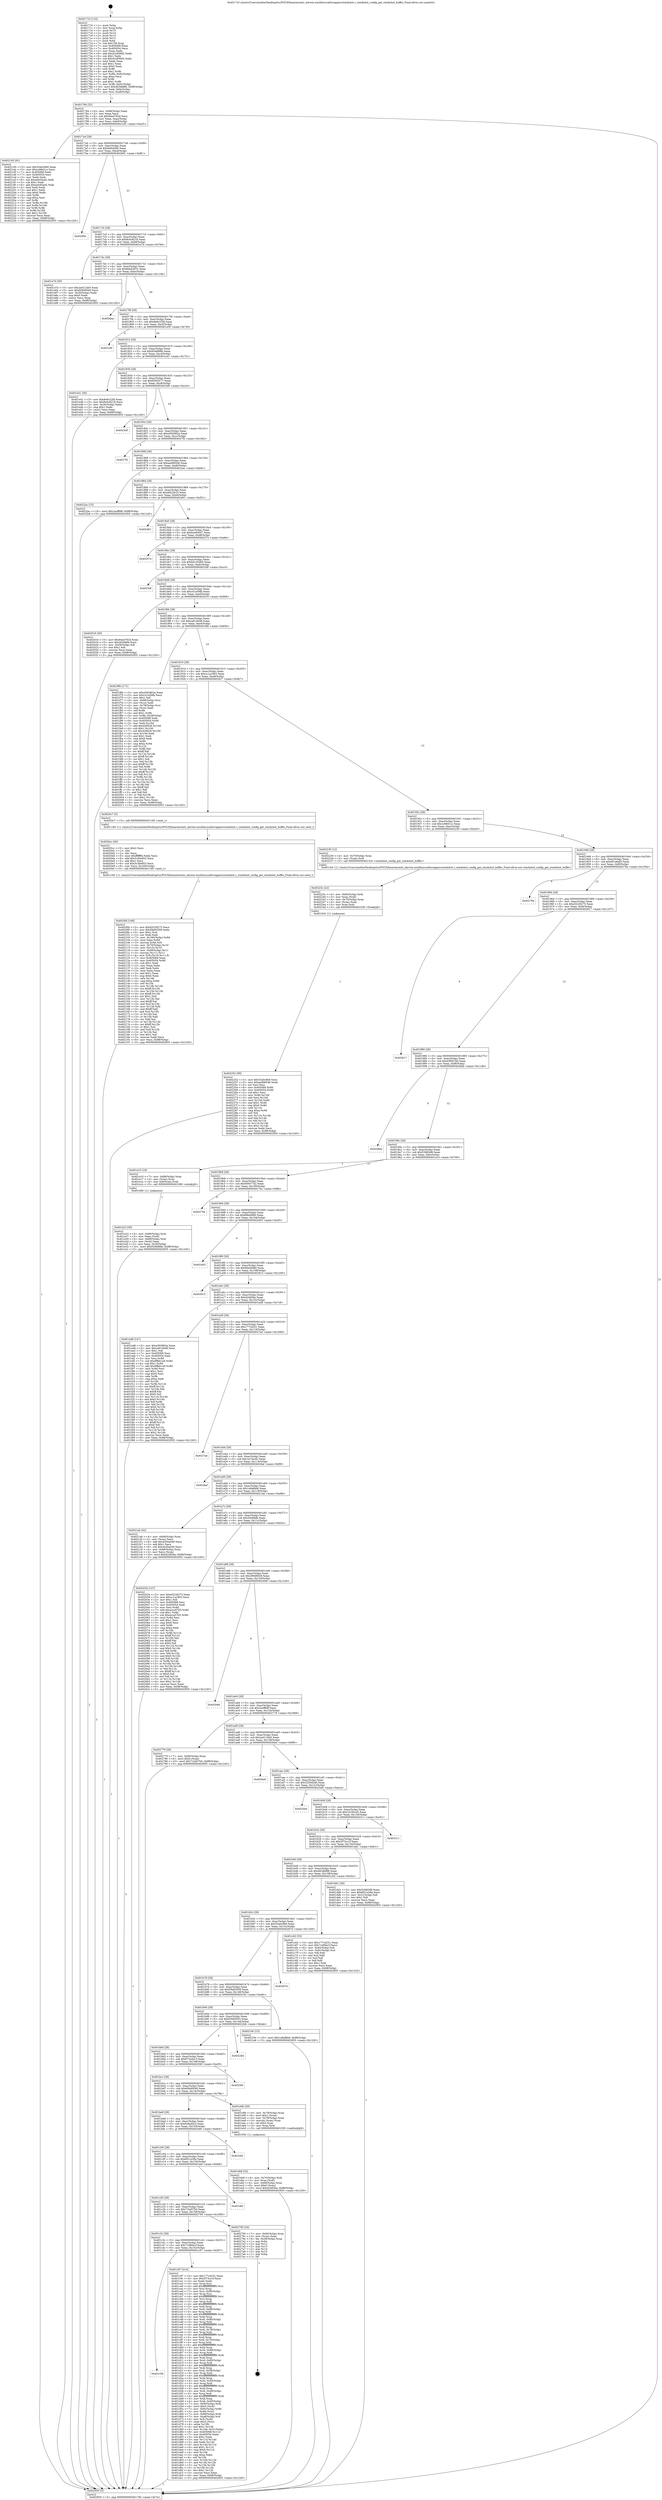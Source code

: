 digraph "0x401710" {
  label = "0x401710 (/mnt/c/Users/mathe/Desktop/tcc/POCII/binaries/extr_darwin-xnulibsyscallwrappersstackshot.c_stackshot_config_get_stackshot_buffer_Final-ollvm.out::main(0))"
  labelloc = "t"
  node[shape=record]

  Entry [label="",width=0.3,height=0.3,shape=circle,fillcolor=black,style=filled]
  "0x401784" [label="{
     0x401784 [32]\l
     | [instrs]\l
     &nbsp;&nbsp;0x401784 \<+6\>: mov -0x98(%rbp),%eax\l
     &nbsp;&nbsp;0x40178a \<+2\>: mov %eax,%ecx\l
     &nbsp;&nbsp;0x40178c \<+6\>: sub $0x84a4782d,%ecx\l
     &nbsp;&nbsp;0x401792 \<+6\>: mov %eax,-0xac(%rbp)\l
     &nbsp;&nbsp;0x401798 \<+6\>: mov %ecx,-0xb0(%rbp)\l
     &nbsp;&nbsp;0x40179e \<+6\>: je 00000000004021d5 \<main+0xac5\>\l
  }"]
  "0x4021d5" [label="{
     0x4021d5 [91]\l
     | [instrs]\l
     &nbsp;&nbsp;0x4021d5 \<+5\>: mov $0x53a0c9b9,%eax\l
     &nbsp;&nbsp;0x4021da \<+5\>: mov $0xcc88d1cc,%ecx\l
     &nbsp;&nbsp;0x4021df \<+7\>: mov 0x405068,%edx\l
     &nbsp;&nbsp;0x4021e6 \<+7\>: mov 0x405054,%esi\l
     &nbsp;&nbsp;0x4021ed \<+2\>: mov %edx,%edi\l
     &nbsp;&nbsp;0x4021ef \<+6\>: sub $0xadc65ad2,%edi\l
     &nbsp;&nbsp;0x4021f5 \<+3\>: sub $0x1,%edi\l
     &nbsp;&nbsp;0x4021f8 \<+6\>: add $0xadc65ad2,%edi\l
     &nbsp;&nbsp;0x4021fe \<+3\>: imul %edi,%edx\l
     &nbsp;&nbsp;0x402201 \<+3\>: and $0x1,%edx\l
     &nbsp;&nbsp;0x402204 \<+3\>: cmp $0x0,%edx\l
     &nbsp;&nbsp;0x402207 \<+4\>: sete %r8b\l
     &nbsp;&nbsp;0x40220b \<+3\>: cmp $0xa,%esi\l
     &nbsp;&nbsp;0x40220e \<+4\>: setl %r9b\l
     &nbsp;&nbsp;0x402212 \<+3\>: mov %r8b,%r10b\l
     &nbsp;&nbsp;0x402215 \<+3\>: and %r9b,%r10b\l
     &nbsp;&nbsp;0x402218 \<+3\>: xor %r9b,%r8b\l
     &nbsp;&nbsp;0x40221b \<+3\>: or %r8b,%r10b\l
     &nbsp;&nbsp;0x40221e \<+4\>: test $0x1,%r10b\l
     &nbsp;&nbsp;0x402222 \<+3\>: cmovne %ecx,%eax\l
     &nbsp;&nbsp;0x402225 \<+6\>: mov %eax,-0x98(%rbp)\l
     &nbsp;&nbsp;0x40222b \<+5\>: jmp 0000000000402955 \<main+0x1245\>\l
  }"]
  "0x4017a4" [label="{
     0x4017a4 [28]\l
     | [instrs]\l
     &nbsp;&nbsp;0x4017a4 \<+5\>: jmp 00000000004017a9 \<main+0x99\>\l
     &nbsp;&nbsp;0x4017a9 \<+6\>: mov -0xac(%rbp),%eax\l
     &nbsp;&nbsp;0x4017af \<+5\>: sub $0x8af44060,%eax\l
     &nbsp;&nbsp;0x4017b4 \<+6\>: mov %eax,-0xb4(%rbp)\l
     &nbsp;&nbsp;0x4017ba \<+6\>: je 0000000000402691 \<main+0xf81\>\l
  }"]
  Exit [label="",width=0.3,height=0.3,shape=circle,fillcolor=black,style=filled,peripheries=2]
  "0x402691" [label="{
     0x402691\l
  }", style=dashed]
  "0x4017c0" [label="{
     0x4017c0 [28]\l
     | [instrs]\l
     &nbsp;&nbsp;0x4017c0 \<+5\>: jmp 00000000004017c5 \<main+0xb5\>\l
     &nbsp;&nbsp;0x4017c5 \<+6\>: mov -0xac(%rbp),%eax\l
     &nbsp;&nbsp;0x4017cb \<+5\>: sub $0x8c0c8218,%eax\l
     &nbsp;&nbsp;0x4017d0 \<+6\>: mov %eax,-0xb8(%rbp)\l
     &nbsp;&nbsp;0x4017d6 \<+6\>: je 0000000000401e7d \<main+0x76d\>\l
  }"]
  "0x402252" [label="{
     0x402252 [90]\l
     | [instrs]\l
     &nbsp;&nbsp;0x402252 \<+5\>: mov $0x53a0c9b9,%ecx\l
     &nbsp;&nbsp;0x402257 \<+5\>: mov $0xaed96546,%edx\l
     &nbsp;&nbsp;0x40225c \<+2\>: xor %esi,%esi\l
     &nbsp;&nbsp;0x40225e \<+8\>: mov 0x405068,%r8d\l
     &nbsp;&nbsp;0x402266 \<+8\>: mov 0x405054,%r9d\l
     &nbsp;&nbsp;0x40226e \<+3\>: sub $0x1,%esi\l
     &nbsp;&nbsp;0x402271 \<+3\>: mov %r8d,%r10d\l
     &nbsp;&nbsp;0x402274 \<+3\>: add %esi,%r10d\l
     &nbsp;&nbsp;0x402277 \<+4\>: imul %r10d,%r8d\l
     &nbsp;&nbsp;0x40227b \<+4\>: and $0x1,%r8d\l
     &nbsp;&nbsp;0x40227f \<+4\>: cmp $0x0,%r8d\l
     &nbsp;&nbsp;0x402283 \<+4\>: sete %r11b\l
     &nbsp;&nbsp;0x402287 \<+4\>: cmp $0xa,%r9d\l
     &nbsp;&nbsp;0x40228b \<+3\>: setl %bl\l
     &nbsp;&nbsp;0x40228e \<+3\>: mov %r11b,%r14b\l
     &nbsp;&nbsp;0x402291 \<+3\>: and %bl,%r14b\l
     &nbsp;&nbsp;0x402294 \<+3\>: xor %bl,%r11b\l
     &nbsp;&nbsp;0x402297 \<+3\>: or %r11b,%r14b\l
     &nbsp;&nbsp;0x40229a \<+4\>: test $0x1,%r14b\l
     &nbsp;&nbsp;0x40229e \<+3\>: cmovne %edx,%ecx\l
     &nbsp;&nbsp;0x4022a1 \<+6\>: mov %ecx,-0x98(%rbp)\l
     &nbsp;&nbsp;0x4022a7 \<+5\>: jmp 0000000000402955 \<main+0x1245\>\l
  }"]
  "0x401e7d" [label="{
     0x401e7d [30]\l
     | [instrs]\l
     &nbsp;&nbsp;0x401e7d \<+5\>: mov $0x2ed11bb5,%eax\l
     &nbsp;&nbsp;0x401e82 \<+5\>: mov $0x694d0040,%ecx\l
     &nbsp;&nbsp;0x401e87 \<+3\>: mov -0x30(%rbp),%edx\l
     &nbsp;&nbsp;0x401e8a \<+3\>: cmp $0x0,%edx\l
     &nbsp;&nbsp;0x401e8d \<+3\>: cmove %ecx,%eax\l
     &nbsp;&nbsp;0x401e90 \<+6\>: mov %eax,-0x98(%rbp)\l
     &nbsp;&nbsp;0x401e96 \<+5\>: jmp 0000000000402955 \<main+0x1245\>\l
  }"]
  "0x4017dc" [label="{
     0x4017dc [28]\l
     | [instrs]\l
     &nbsp;&nbsp;0x4017dc \<+5\>: jmp 00000000004017e1 \<main+0xd1\>\l
     &nbsp;&nbsp;0x4017e1 \<+6\>: mov -0xac(%rbp),%eax\l
     &nbsp;&nbsp;0x4017e7 \<+5\>: sub $0x8da43031,%eax\l
     &nbsp;&nbsp;0x4017ec \<+6\>: mov %eax,-0xbc(%rbp)\l
     &nbsp;&nbsp;0x4017f2 \<+6\>: je 00000000004028ae \<main+0x119e\>\l
  }"]
  "0x40223c" [label="{
     0x40223c [22]\l
     | [instrs]\l
     &nbsp;&nbsp;0x40223c \<+4\>: mov -0x60(%rbp),%rdi\l
     &nbsp;&nbsp;0x402240 \<+3\>: mov %rax,(%rdi)\l
     &nbsp;&nbsp;0x402243 \<+4\>: mov -0x70(%rbp),%rax\l
     &nbsp;&nbsp;0x402247 \<+3\>: mov (%rax),%rax\l
     &nbsp;&nbsp;0x40224a \<+3\>: mov %rax,%rdi\l
     &nbsp;&nbsp;0x40224d \<+5\>: call 0000000000401030 \<free@plt\>\l
     | [calls]\l
     &nbsp;&nbsp;0x401030 \{1\} (unknown)\l
  }"]
  "0x4028ae" [label="{
     0x4028ae\l
  }", style=dashed]
  "0x4017f8" [label="{
     0x4017f8 [28]\l
     | [instrs]\l
     &nbsp;&nbsp;0x4017f8 \<+5\>: jmp 00000000004017fd \<main+0xed\>\l
     &nbsp;&nbsp;0x4017fd \<+6\>: mov -0xac(%rbp),%eax\l
     &nbsp;&nbsp;0x401803 \<+5\>: sub $0x8e8c22fd,%eax\l
     &nbsp;&nbsp;0x401808 \<+6\>: mov %eax,-0xc0(%rbp)\l
     &nbsp;&nbsp;0x40180e \<+6\>: je 0000000000401e5f \<main+0x74f\>\l
  }"]
  "0x4020f4" [label="{
     0x4020f4 [168]\l
     | [instrs]\l
     &nbsp;&nbsp;0x4020f4 \<+5\>: mov $0xd3228275,%ecx\l
     &nbsp;&nbsp;0x4020f9 \<+5\>: mov $0x59a93309,%edx\l
     &nbsp;&nbsp;0x4020fe \<+3\>: mov $0x1,%sil\l
     &nbsp;&nbsp;0x402101 \<+2\>: xor %edi,%edi\l
     &nbsp;&nbsp;0x402103 \<+7\>: mov -0x160(%rbp),%r8d\l
     &nbsp;&nbsp;0x40210a \<+4\>: imul %eax,%r8d\l
     &nbsp;&nbsp;0x40210e \<+3\>: movslq %r8d,%r9\l
     &nbsp;&nbsp;0x402111 \<+4\>: mov -0x70(%rbp),%r10\l
     &nbsp;&nbsp;0x402115 \<+3\>: mov (%r10),%r10\l
     &nbsp;&nbsp;0x402118 \<+4\>: mov -0x68(%rbp),%r11\l
     &nbsp;&nbsp;0x40211c \<+3\>: movslq (%r11),%r11\l
     &nbsp;&nbsp;0x40211f \<+4\>: mov %r9,(%r10,%r11,8)\l
     &nbsp;&nbsp;0x402123 \<+7\>: mov 0x405068,%eax\l
     &nbsp;&nbsp;0x40212a \<+8\>: mov 0x405054,%r8d\l
     &nbsp;&nbsp;0x402132 \<+3\>: sub $0x1,%edi\l
     &nbsp;&nbsp;0x402135 \<+2\>: mov %eax,%ebx\l
     &nbsp;&nbsp;0x402137 \<+2\>: add %edi,%ebx\l
     &nbsp;&nbsp;0x402139 \<+3\>: imul %ebx,%eax\l
     &nbsp;&nbsp;0x40213c \<+3\>: and $0x1,%eax\l
     &nbsp;&nbsp;0x40213f \<+3\>: cmp $0x0,%eax\l
     &nbsp;&nbsp;0x402142 \<+4\>: sete %r14b\l
     &nbsp;&nbsp;0x402146 \<+4\>: cmp $0xa,%r8d\l
     &nbsp;&nbsp;0x40214a \<+4\>: setl %r15b\l
     &nbsp;&nbsp;0x40214e \<+3\>: mov %r14b,%r12b\l
     &nbsp;&nbsp;0x402151 \<+4\>: xor $0xff,%r12b\l
     &nbsp;&nbsp;0x402155 \<+3\>: mov %r15b,%r13b\l
     &nbsp;&nbsp;0x402158 \<+4\>: xor $0xff,%r13b\l
     &nbsp;&nbsp;0x40215c \<+4\>: xor $0x1,%sil\l
     &nbsp;&nbsp;0x402160 \<+3\>: mov %r12b,%al\l
     &nbsp;&nbsp;0x402163 \<+2\>: and $0xff,%al\l
     &nbsp;&nbsp;0x402165 \<+3\>: and %sil,%r14b\l
     &nbsp;&nbsp;0x402168 \<+3\>: mov %r13b,%dil\l
     &nbsp;&nbsp;0x40216b \<+4\>: and $0xff,%dil\l
     &nbsp;&nbsp;0x40216f \<+3\>: and %sil,%r15b\l
     &nbsp;&nbsp;0x402172 \<+3\>: or %r14b,%al\l
     &nbsp;&nbsp;0x402175 \<+3\>: or %r15b,%dil\l
     &nbsp;&nbsp;0x402178 \<+3\>: xor %dil,%al\l
     &nbsp;&nbsp;0x40217b \<+3\>: or %r13b,%r12b\l
     &nbsp;&nbsp;0x40217e \<+4\>: xor $0xff,%r12b\l
     &nbsp;&nbsp;0x402182 \<+4\>: or $0x1,%sil\l
     &nbsp;&nbsp;0x402186 \<+3\>: and %sil,%r12b\l
     &nbsp;&nbsp;0x402189 \<+3\>: or %r12b,%al\l
     &nbsp;&nbsp;0x40218c \<+2\>: test $0x1,%al\l
     &nbsp;&nbsp;0x40218e \<+3\>: cmovne %edx,%ecx\l
     &nbsp;&nbsp;0x402191 \<+6\>: mov %ecx,-0x98(%rbp)\l
     &nbsp;&nbsp;0x402197 \<+5\>: jmp 0000000000402955 \<main+0x1245\>\l
  }"]
  "0x401e5f" [label="{
     0x401e5f\l
  }", style=dashed]
  "0x401814" [label="{
     0x401814 [28]\l
     | [instrs]\l
     &nbsp;&nbsp;0x401814 \<+5\>: jmp 0000000000401819 \<main+0x109\>\l
     &nbsp;&nbsp;0x401819 \<+6\>: mov -0xac(%rbp),%eax\l
     &nbsp;&nbsp;0x40181f \<+5\>: sub $0x93468f6b,%eax\l
     &nbsp;&nbsp;0x401824 \<+6\>: mov %eax,-0xc4(%rbp)\l
     &nbsp;&nbsp;0x40182a \<+6\>: je 0000000000401e41 \<main+0x731\>\l
  }"]
  "0x4020cc" [label="{
     0x4020cc [40]\l
     | [instrs]\l
     &nbsp;&nbsp;0x4020cc \<+5\>: mov $0x2,%ecx\l
     &nbsp;&nbsp;0x4020d1 \<+1\>: cltd\l
     &nbsp;&nbsp;0x4020d2 \<+2\>: idiv %ecx\l
     &nbsp;&nbsp;0x4020d4 \<+6\>: imul $0xfffffffe,%edx,%ecx\l
     &nbsp;&nbsp;0x4020da \<+6\>: add $0x3c3be853,%ecx\l
     &nbsp;&nbsp;0x4020e0 \<+3\>: add $0x1,%ecx\l
     &nbsp;&nbsp;0x4020e3 \<+6\>: sub $0x3c3be853,%ecx\l
     &nbsp;&nbsp;0x4020e9 \<+6\>: mov %ecx,-0x160(%rbp)\l
     &nbsp;&nbsp;0x4020ef \<+5\>: call 0000000000401160 \<next_i\>\l
     | [calls]\l
     &nbsp;&nbsp;0x401160 \{1\} (/mnt/c/Users/mathe/Desktop/tcc/POCII/binaries/extr_darwin-xnulibsyscallwrappersstackshot.c_stackshot_config_get_stackshot_buffer_Final-ollvm.out::next_i)\l
  }"]
  "0x401e41" [label="{
     0x401e41 [30]\l
     | [instrs]\l
     &nbsp;&nbsp;0x401e41 \<+5\>: mov $0x8e8c22fd,%eax\l
     &nbsp;&nbsp;0x401e46 \<+5\>: mov $0x8c0c8218,%ecx\l
     &nbsp;&nbsp;0x401e4b \<+3\>: mov -0x30(%rbp),%edx\l
     &nbsp;&nbsp;0x401e4e \<+3\>: cmp $0x1,%edx\l
     &nbsp;&nbsp;0x401e51 \<+3\>: cmovl %ecx,%eax\l
     &nbsp;&nbsp;0x401e54 \<+6\>: mov %eax,-0x98(%rbp)\l
     &nbsp;&nbsp;0x401e5a \<+5\>: jmp 0000000000402955 \<main+0x1245\>\l
  }"]
  "0x401830" [label="{
     0x401830 [28]\l
     | [instrs]\l
     &nbsp;&nbsp;0x401830 \<+5\>: jmp 0000000000401835 \<main+0x125\>\l
     &nbsp;&nbsp;0x401835 \<+6\>: mov -0xac(%rbp),%eax\l
     &nbsp;&nbsp;0x40183b \<+5\>: sub $0x9392fc77,%eax\l
     &nbsp;&nbsp;0x401840 \<+6\>: mov %eax,-0xc8(%rbp)\l
     &nbsp;&nbsp;0x401846 \<+6\>: je 00000000004023d0 \<main+0xcc0\>\l
  }"]
  "0x401eb8" [label="{
     0x401eb8 [32]\l
     | [instrs]\l
     &nbsp;&nbsp;0x401eb8 \<+4\>: mov -0x70(%rbp),%rdi\l
     &nbsp;&nbsp;0x401ebc \<+3\>: mov %rax,(%rdi)\l
     &nbsp;&nbsp;0x401ebf \<+4\>: mov -0x68(%rbp),%rax\l
     &nbsp;&nbsp;0x401ec3 \<+6\>: movl $0x0,(%rax)\l
     &nbsp;&nbsp;0x401ec9 \<+10\>: movl $0xd2483ba,-0x98(%rbp)\l
     &nbsp;&nbsp;0x401ed3 \<+5\>: jmp 0000000000402955 \<main+0x1245\>\l
  }"]
  "0x4023d0" [label="{
     0x4023d0\l
  }", style=dashed]
  "0x40184c" [label="{
     0x40184c [28]\l
     | [instrs]\l
     &nbsp;&nbsp;0x40184c \<+5\>: jmp 0000000000401851 \<main+0x141\>\l
     &nbsp;&nbsp;0x401851 \<+6\>: mov -0xac(%rbp),%eax\l
     &nbsp;&nbsp;0x401857 \<+5\>: sub $0xa592862a,%eax\l
     &nbsp;&nbsp;0x40185c \<+6\>: mov %eax,-0xcc(%rbp)\l
     &nbsp;&nbsp;0x401862 \<+6\>: je 00000000004027f2 \<main+0x10e2\>\l
  }"]
  "0x401e23" [label="{
     0x401e23 [30]\l
     | [instrs]\l
     &nbsp;&nbsp;0x401e23 \<+4\>: mov -0x80(%rbp),%rdi\l
     &nbsp;&nbsp;0x401e27 \<+2\>: mov %eax,(%rdi)\l
     &nbsp;&nbsp;0x401e29 \<+4\>: mov -0x80(%rbp),%rdi\l
     &nbsp;&nbsp;0x401e2d \<+2\>: mov (%rdi),%eax\l
     &nbsp;&nbsp;0x401e2f \<+3\>: mov %eax,-0x30(%rbp)\l
     &nbsp;&nbsp;0x401e32 \<+10\>: movl $0x93468f6b,-0x98(%rbp)\l
     &nbsp;&nbsp;0x401e3c \<+5\>: jmp 0000000000402955 \<main+0x1245\>\l
  }"]
  "0x4027f2" [label="{
     0x4027f2\l
  }", style=dashed]
  "0x401868" [label="{
     0x401868 [28]\l
     | [instrs]\l
     &nbsp;&nbsp;0x401868 \<+5\>: jmp 000000000040186d \<main+0x15d\>\l
     &nbsp;&nbsp;0x40186d \<+6\>: mov -0xac(%rbp),%eax\l
     &nbsp;&nbsp;0x401873 \<+5\>: sub $0xaed96546,%eax\l
     &nbsp;&nbsp;0x401878 \<+6\>: mov %eax,-0xd0(%rbp)\l
     &nbsp;&nbsp;0x40187e \<+6\>: je 00000000004022ac \<main+0xb9c\>\l
  }"]
  "0x401c58" [label="{
     0x401c58\l
  }", style=dashed]
  "0x4022ac" [label="{
     0x4022ac [15]\l
     | [instrs]\l
     &nbsp;&nbsp;0x4022ac \<+10\>: movl $0x2acff68f,-0x98(%rbp)\l
     &nbsp;&nbsp;0x4022b6 \<+5\>: jmp 0000000000402955 \<main+0x1245\>\l
  }"]
  "0x401884" [label="{
     0x401884 [28]\l
     | [instrs]\l
     &nbsp;&nbsp;0x401884 \<+5\>: jmp 0000000000401889 \<main+0x179\>\l
     &nbsp;&nbsp;0x401889 \<+6\>: mov -0xac(%rbp),%eax\l
     &nbsp;&nbsp;0x40188f \<+5\>: sub $0xaf422b10,%eax\l
     &nbsp;&nbsp;0x401894 \<+6\>: mov %eax,-0xd4(%rbp)\l
     &nbsp;&nbsp;0x40189a \<+6\>: je 0000000000402461 \<main+0xd51\>\l
  }"]
  "0x401c97" [label="{
     0x401c97 [314]\l
     | [instrs]\l
     &nbsp;&nbsp;0x401c97 \<+5\>: mov $0x177c4251,%eax\l
     &nbsp;&nbsp;0x401c9c \<+5\>: mov $0x3f73cc1f,%ecx\l
     &nbsp;&nbsp;0x401ca1 \<+2\>: xor %edx,%edx\l
     &nbsp;&nbsp;0x401ca3 \<+3\>: mov %rsp,%rsi\l
     &nbsp;&nbsp;0x401ca6 \<+4\>: add $0xfffffffffffffff0,%rsi\l
     &nbsp;&nbsp;0x401caa \<+3\>: mov %rsi,%rsp\l
     &nbsp;&nbsp;0x401cad \<+7\>: mov %rsi,-0x90(%rbp)\l
     &nbsp;&nbsp;0x401cb4 \<+3\>: mov %rsp,%rsi\l
     &nbsp;&nbsp;0x401cb7 \<+4\>: add $0xfffffffffffffff0,%rsi\l
     &nbsp;&nbsp;0x401cbb \<+3\>: mov %rsi,%rsp\l
     &nbsp;&nbsp;0x401cbe \<+3\>: mov %rsp,%rdi\l
     &nbsp;&nbsp;0x401cc1 \<+4\>: add $0xfffffffffffffff0,%rdi\l
     &nbsp;&nbsp;0x401cc5 \<+3\>: mov %rdi,%rsp\l
     &nbsp;&nbsp;0x401cc8 \<+7\>: mov %rdi,-0x88(%rbp)\l
     &nbsp;&nbsp;0x401ccf \<+3\>: mov %rsp,%rdi\l
     &nbsp;&nbsp;0x401cd2 \<+4\>: add $0xfffffffffffffff0,%rdi\l
     &nbsp;&nbsp;0x401cd6 \<+3\>: mov %rdi,%rsp\l
     &nbsp;&nbsp;0x401cd9 \<+4\>: mov %rdi,-0x80(%rbp)\l
     &nbsp;&nbsp;0x401cdd \<+3\>: mov %rsp,%rdi\l
     &nbsp;&nbsp;0x401ce0 \<+4\>: add $0xfffffffffffffff0,%rdi\l
     &nbsp;&nbsp;0x401ce4 \<+3\>: mov %rdi,%rsp\l
     &nbsp;&nbsp;0x401ce7 \<+4\>: mov %rdi,-0x78(%rbp)\l
     &nbsp;&nbsp;0x401ceb \<+3\>: mov %rsp,%rdi\l
     &nbsp;&nbsp;0x401cee \<+4\>: add $0xfffffffffffffff0,%rdi\l
     &nbsp;&nbsp;0x401cf2 \<+3\>: mov %rdi,%rsp\l
     &nbsp;&nbsp;0x401cf5 \<+4\>: mov %rdi,-0x70(%rbp)\l
     &nbsp;&nbsp;0x401cf9 \<+3\>: mov %rsp,%rdi\l
     &nbsp;&nbsp;0x401cfc \<+4\>: add $0xfffffffffffffff0,%rdi\l
     &nbsp;&nbsp;0x401d00 \<+3\>: mov %rdi,%rsp\l
     &nbsp;&nbsp;0x401d03 \<+4\>: mov %rdi,-0x68(%rbp)\l
     &nbsp;&nbsp;0x401d07 \<+3\>: mov %rsp,%rdi\l
     &nbsp;&nbsp;0x401d0a \<+4\>: add $0xfffffffffffffff0,%rdi\l
     &nbsp;&nbsp;0x401d0e \<+3\>: mov %rdi,%rsp\l
     &nbsp;&nbsp;0x401d11 \<+4\>: mov %rdi,-0x60(%rbp)\l
     &nbsp;&nbsp;0x401d15 \<+3\>: mov %rsp,%rdi\l
     &nbsp;&nbsp;0x401d18 \<+4\>: add $0xfffffffffffffff0,%rdi\l
     &nbsp;&nbsp;0x401d1c \<+3\>: mov %rdi,%rsp\l
     &nbsp;&nbsp;0x401d1f \<+4\>: mov %rdi,-0x58(%rbp)\l
     &nbsp;&nbsp;0x401d23 \<+3\>: mov %rsp,%rdi\l
     &nbsp;&nbsp;0x401d26 \<+4\>: add $0xfffffffffffffff0,%rdi\l
     &nbsp;&nbsp;0x401d2a \<+3\>: mov %rdi,%rsp\l
     &nbsp;&nbsp;0x401d2d \<+4\>: mov %rdi,-0x50(%rbp)\l
     &nbsp;&nbsp;0x401d31 \<+3\>: mov %rsp,%rdi\l
     &nbsp;&nbsp;0x401d34 \<+4\>: add $0xfffffffffffffff0,%rdi\l
     &nbsp;&nbsp;0x401d38 \<+3\>: mov %rdi,%rsp\l
     &nbsp;&nbsp;0x401d3b \<+4\>: mov %rdi,-0x48(%rbp)\l
     &nbsp;&nbsp;0x401d3f \<+3\>: mov %rsp,%rdi\l
     &nbsp;&nbsp;0x401d42 \<+4\>: add $0xfffffffffffffff0,%rdi\l
     &nbsp;&nbsp;0x401d46 \<+3\>: mov %rdi,%rsp\l
     &nbsp;&nbsp;0x401d49 \<+4\>: mov %rdi,-0x40(%rbp)\l
     &nbsp;&nbsp;0x401d4d \<+7\>: mov -0x90(%rbp),%rdi\l
     &nbsp;&nbsp;0x401d54 \<+6\>: movl $0x0,(%rdi)\l
     &nbsp;&nbsp;0x401d5a \<+7\>: mov -0x9c(%rbp),%r8d\l
     &nbsp;&nbsp;0x401d61 \<+3\>: mov %r8d,(%rsi)\l
     &nbsp;&nbsp;0x401d64 \<+7\>: mov -0x88(%rbp),%rdi\l
     &nbsp;&nbsp;0x401d6b \<+7\>: mov -0xa8(%rbp),%r9\l
     &nbsp;&nbsp;0x401d72 \<+3\>: mov %r9,(%rdi)\l
     &nbsp;&nbsp;0x401d75 \<+3\>: cmpl $0x2,(%rsi)\l
     &nbsp;&nbsp;0x401d78 \<+4\>: setne %r10b\l
     &nbsp;&nbsp;0x401d7c \<+4\>: and $0x1,%r10b\l
     &nbsp;&nbsp;0x401d80 \<+4\>: mov %r10b,-0x31(%rbp)\l
     &nbsp;&nbsp;0x401d84 \<+8\>: mov 0x405068,%r11d\l
     &nbsp;&nbsp;0x401d8c \<+7\>: mov 0x405054,%ebx\l
     &nbsp;&nbsp;0x401d93 \<+3\>: sub $0x1,%edx\l
     &nbsp;&nbsp;0x401d96 \<+3\>: mov %r11d,%r14d\l
     &nbsp;&nbsp;0x401d99 \<+3\>: add %edx,%r14d\l
     &nbsp;&nbsp;0x401d9c \<+4\>: imul %r14d,%r11d\l
     &nbsp;&nbsp;0x401da0 \<+4\>: and $0x1,%r11d\l
     &nbsp;&nbsp;0x401da4 \<+4\>: cmp $0x0,%r11d\l
     &nbsp;&nbsp;0x401da8 \<+4\>: sete %r10b\l
     &nbsp;&nbsp;0x401dac \<+3\>: cmp $0xa,%ebx\l
     &nbsp;&nbsp;0x401daf \<+4\>: setl %r15b\l
     &nbsp;&nbsp;0x401db3 \<+3\>: mov %r10b,%r12b\l
     &nbsp;&nbsp;0x401db6 \<+3\>: and %r15b,%r12b\l
     &nbsp;&nbsp;0x401db9 \<+3\>: xor %r15b,%r10b\l
     &nbsp;&nbsp;0x401dbc \<+3\>: or %r10b,%r12b\l
     &nbsp;&nbsp;0x401dbf \<+4\>: test $0x1,%r12b\l
     &nbsp;&nbsp;0x401dc3 \<+3\>: cmovne %ecx,%eax\l
     &nbsp;&nbsp;0x401dc6 \<+6\>: mov %eax,-0x98(%rbp)\l
     &nbsp;&nbsp;0x401dcc \<+5\>: jmp 0000000000402955 \<main+0x1245\>\l
  }"]
  "0x402461" [label="{
     0x402461\l
  }", style=dashed]
  "0x4018a0" [label="{
     0x4018a0 [28]\l
     | [instrs]\l
     &nbsp;&nbsp;0x4018a0 \<+5\>: jmp 00000000004018a5 \<main+0x195\>\l
     &nbsp;&nbsp;0x4018a5 \<+6\>: mov -0xac(%rbp),%eax\l
     &nbsp;&nbsp;0x4018ab \<+5\>: sub $0xbce83647,%eax\l
     &nbsp;&nbsp;0x4018b0 \<+6\>: mov %eax,-0xd8(%rbp)\l
     &nbsp;&nbsp;0x4018b6 \<+6\>: je 000000000040257e \<main+0xe6e\>\l
  }"]
  "0x401c3c" [label="{
     0x401c3c [28]\l
     | [instrs]\l
     &nbsp;&nbsp;0x401c3c \<+5\>: jmp 0000000000401c41 \<main+0x531\>\l
     &nbsp;&nbsp;0x401c41 \<+6\>: mov -0xac(%rbp),%eax\l
     &nbsp;&nbsp;0x401c47 \<+5\>: sub $0x71d80a1f,%eax\l
     &nbsp;&nbsp;0x401c4c \<+6\>: mov %eax,-0x15c(%rbp)\l
     &nbsp;&nbsp;0x401c52 \<+6\>: je 0000000000401c97 \<main+0x587\>\l
  }"]
  "0x40257e" [label="{
     0x40257e\l
  }", style=dashed]
  "0x4018bc" [label="{
     0x4018bc [28]\l
     | [instrs]\l
     &nbsp;&nbsp;0x4018bc \<+5\>: jmp 00000000004018c1 \<main+0x1b1\>\l
     &nbsp;&nbsp;0x4018c1 \<+6\>: mov -0xac(%rbp),%eax\l
     &nbsp;&nbsp;0x4018c7 \<+5\>: sub $0xbd145485,%eax\l
     &nbsp;&nbsp;0x4018cc \<+6\>: mov %eax,-0xdc(%rbp)\l
     &nbsp;&nbsp;0x4018d2 \<+6\>: je 00000000004023df \<main+0xccf\>\l
  }"]
  "0x402795" [label="{
     0x402795 [24]\l
     | [instrs]\l
     &nbsp;&nbsp;0x402795 \<+7\>: mov -0x90(%rbp),%rax\l
     &nbsp;&nbsp;0x40279c \<+2\>: mov (%rax),%eax\l
     &nbsp;&nbsp;0x40279e \<+4\>: lea -0x28(%rbp),%rsp\l
     &nbsp;&nbsp;0x4027a2 \<+1\>: pop %rbx\l
     &nbsp;&nbsp;0x4027a3 \<+2\>: pop %r12\l
     &nbsp;&nbsp;0x4027a5 \<+2\>: pop %r13\l
     &nbsp;&nbsp;0x4027a7 \<+2\>: pop %r14\l
     &nbsp;&nbsp;0x4027a9 \<+2\>: pop %r15\l
     &nbsp;&nbsp;0x4027ab \<+1\>: pop %rbp\l
     &nbsp;&nbsp;0x4027ac \<+1\>: ret\l
  }"]
  "0x4023df" [label="{
     0x4023df\l
  }", style=dashed]
  "0x4018d8" [label="{
     0x4018d8 [28]\l
     | [instrs]\l
     &nbsp;&nbsp;0x4018d8 \<+5\>: jmp 00000000004018dd \<main+0x1cd\>\l
     &nbsp;&nbsp;0x4018dd \<+6\>: mov -0xac(%rbp),%eax\l
     &nbsp;&nbsp;0x4018e3 \<+5\>: sub $0xc41e5fdb,%eax\l
     &nbsp;&nbsp;0x4018e8 \<+6\>: mov %eax,-0xe0(%rbp)\l
     &nbsp;&nbsp;0x4018ee \<+6\>: je 0000000000402016 \<main+0x906\>\l
  }"]
  "0x401c20" [label="{
     0x401c20 [28]\l
     | [instrs]\l
     &nbsp;&nbsp;0x401c20 \<+5\>: jmp 0000000000401c25 \<main+0x515\>\l
     &nbsp;&nbsp;0x401c25 \<+6\>: mov -0xac(%rbp),%eax\l
     &nbsp;&nbsp;0x401c2b \<+5\>: sub $0x71bd57b5,%eax\l
     &nbsp;&nbsp;0x401c30 \<+6\>: mov %eax,-0x158(%rbp)\l
     &nbsp;&nbsp;0x401c36 \<+6\>: je 0000000000402795 \<main+0x1085\>\l
  }"]
  "0x402016" [label="{
     0x402016 [30]\l
     | [instrs]\l
     &nbsp;&nbsp;0x402016 \<+5\>: mov $0x84a4782d,%eax\l
     &nbsp;&nbsp;0x40201b \<+5\>: mov $0x26cfdbfe,%ecx\l
     &nbsp;&nbsp;0x402020 \<+3\>: mov -0x29(%rbp),%dl\l
     &nbsp;&nbsp;0x402023 \<+3\>: test $0x1,%dl\l
     &nbsp;&nbsp;0x402026 \<+3\>: cmovne %ecx,%eax\l
     &nbsp;&nbsp;0x402029 \<+6\>: mov %eax,-0x98(%rbp)\l
     &nbsp;&nbsp;0x40202f \<+5\>: jmp 0000000000402955 \<main+0x1245\>\l
  }"]
  "0x4018f4" [label="{
     0x4018f4 [28]\l
     | [instrs]\l
     &nbsp;&nbsp;0x4018f4 \<+5\>: jmp 00000000004018f9 \<main+0x1e9\>\l
     &nbsp;&nbsp;0x4018f9 \<+6\>: mov -0xac(%rbp),%eax\l
     &nbsp;&nbsp;0x4018ff \<+5\>: sub $0xca61d448,%eax\l
     &nbsp;&nbsp;0x401904 \<+6\>: mov %eax,-0xe4(%rbp)\l
     &nbsp;&nbsp;0x40190a \<+6\>: je 0000000000401f6b \<main+0x85b\>\l
  }"]
  "0x401def" [label="{
     0x401def\l
  }", style=dashed]
  "0x401f6b" [label="{
     0x401f6b [171]\l
     | [instrs]\l
     &nbsp;&nbsp;0x401f6b \<+5\>: mov $0xa592862a,%eax\l
     &nbsp;&nbsp;0x401f70 \<+5\>: mov $0xc41e5fdb,%ecx\l
     &nbsp;&nbsp;0x401f75 \<+2\>: mov $0x1,%dl\l
     &nbsp;&nbsp;0x401f77 \<+4\>: mov -0x68(%rbp),%rsi\l
     &nbsp;&nbsp;0x401f7b \<+2\>: mov (%rsi),%edi\l
     &nbsp;&nbsp;0x401f7d \<+4\>: mov -0x78(%rbp),%rsi\l
     &nbsp;&nbsp;0x401f81 \<+2\>: cmp (%rsi),%edi\l
     &nbsp;&nbsp;0x401f83 \<+4\>: setl %r8b\l
     &nbsp;&nbsp;0x401f87 \<+4\>: and $0x1,%r8b\l
     &nbsp;&nbsp;0x401f8b \<+4\>: mov %r8b,-0x29(%rbp)\l
     &nbsp;&nbsp;0x401f8f \<+7\>: mov 0x405068,%edi\l
     &nbsp;&nbsp;0x401f96 \<+8\>: mov 0x405054,%r9d\l
     &nbsp;&nbsp;0x401f9e \<+3\>: mov %edi,%r10d\l
     &nbsp;&nbsp;0x401fa1 \<+7\>: add $0x428026,%r10d\l
     &nbsp;&nbsp;0x401fa8 \<+4\>: sub $0x1,%r10d\l
     &nbsp;&nbsp;0x401fac \<+7\>: sub $0x428026,%r10d\l
     &nbsp;&nbsp;0x401fb3 \<+4\>: imul %r10d,%edi\l
     &nbsp;&nbsp;0x401fb7 \<+3\>: and $0x1,%edi\l
     &nbsp;&nbsp;0x401fba \<+3\>: cmp $0x0,%edi\l
     &nbsp;&nbsp;0x401fbd \<+4\>: sete %r8b\l
     &nbsp;&nbsp;0x401fc1 \<+4\>: cmp $0xa,%r9d\l
     &nbsp;&nbsp;0x401fc5 \<+4\>: setl %r11b\l
     &nbsp;&nbsp;0x401fc9 \<+3\>: mov %r8b,%bl\l
     &nbsp;&nbsp;0x401fcc \<+3\>: xor $0xff,%bl\l
     &nbsp;&nbsp;0x401fcf \<+3\>: mov %r11b,%r14b\l
     &nbsp;&nbsp;0x401fd2 \<+4\>: xor $0xff,%r14b\l
     &nbsp;&nbsp;0x401fd6 \<+3\>: xor $0x1,%dl\l
     &nbsp;&nbsp;0x401fd9 \<+3\>: mov %bl,%r15b\l
     &nbsp;&nbsp;0x401fdc \<+4\>: and $0xff,%r15b\l
     &nbsp;&nbsp;0x401fe0 \<+3\>: and %dl,%r8b\l
     &nbsp;&nbsp;0x401fe3 \<+3\>: mov %r14b,%r12b\l
     &nbsp;&nbsp;0x401fe6 \<+4\>: and $0xff,%r12b\l
     &nbsp;&nbsp;0x401fea \<+3\>: and %dl,%r11b\l
     &nbsp;&nbsp;0x401fed \<+3\>: or %r8b,%r15b\l
     &nbsp;&nbsp;0x401ff0 \<+3\>: or %r11b,%r12b\l
     &nbsp;&nbsp;0x401ff3 \<+3\>: xor %r12b,%r15b\l
     &nbsp;&nbsp;0x401ff6 \<+3\>: or %r14b,%bl\l
     &nbsp;&nbsp;0x401ff9 \<+3\>: xor $0xff,%bl\l
     &nbsp;&nbsp;0x401ffc \<+3\>: or $0x1,%dl\l
     &nbsp;&nbsp;0x401fff \<+2\>: and %dl,%bl\l
     &nbsp;&nbsp;0x402001 \<+3\>: or %bl,%r15b\l
     &nbsp;&nbsp;0x402004 \<+4\>: test $0x1,%r15b\l
     &nbsp;&nbsp;0x402008 \<+3\>: cmovne %ecx,%eax\l
     &nbsp;&nbsp;0x40200b \<+6\>: mov %eax,-0x98(%rbp)\l
     &nbsp;&nbsp;0x402011 \<+5\>: jmp 0000000000402955 \<main+0x1245\>\l
  }"]
  "0x401910" [label="{
     0x401910 [28]\l
     | [instrs]\l
     &nbsp;&nbsp;0x401910 \<+5\>: jmp 0000000000401915 \<main+0x205\>\l
     &nbsp;&nbsp;0x401915 \<+6\>: mov -0xac(%rbp),%eax\l
     &nbsp;&nbsp;0x40191b \<+5\>: sub $0xcc1a1803,%eax\l
     &nbsp;&nbsp;0x401920 \<+6\>: mov %eax,-0xe8(%rbp)\l
     &nbsp;&nbsp;0x401926 \<+6\>: je 00000000004020c7 \<main+0x9b7\>\l
  }"]
  "0x401c04" [label="{
     0x401c04 [28]\l
     | [instrs]\l
     &nbsp;&nbsp;0x401c04 \<+5\>: jmp 0000000000401c09 \<main+0x4f9\>\l
     &nbsp;&nbsp;0x401c09 \<+6\>: mov -0xac(%rbp),%eax\l
     &nbsp;&nbsp;0x401c0f \<+5\>: sub $0x6f21a39a,%eax\l
     &nbsp;&nbsp;0x401c14 \<+6\>: mov %eax,-0x154(%rbp)\l
     &nbsp;&nbsp;0x401c1a \<+6\>: je 0000000000401def \<main+0x6df\>\l
  }"]
  "0x4020c7" [label="{
     0x4020c7 [5]\l
     | [instrs]\l
     &nbsp;&nbsp;0x4020c7 \<+5\>: call 0000000000401160 \<next_i\>\l
     | [calls]\l
     &nbsp;&nbsp;0x401160 \{1\} (/mnt/c/Users/mathe/Desktop/tcc/POCII/binaries/extr_darwin-xnulibsyscallwrappersstackshot.c_stackshot_config_get_stackshot_buffer_Final-ollvm.out::next_i)\l
  }"]
  "0x40192c" [label="{
     0x40192c [28]\l
     | [instrs]\l
     &nbsp;&nbsp;0x40192c \<+5\>: jmp 0000000000401931 \<main+0x221\>\l
     &nbsp;&nbsp;0x401931 \<+6\>: mov -0xac(%rbp),%eax\l
     &nbsp;&nbsp;0x401937 \<+5\>: sub $0xcc88d1cc,%eax\l
     &nbsp;&nbsp;0x40193c \<+6\>: mov %eax,-0xec(%rbp)\l
     &nbsp;&nbsp;0x401942 \<+6\>: je 0000000000402230 \<main+0xb20\>\l
  }"]
  "0x4024f4" [label="{
     0x4024f4\l
  }", style=dashed]
  "0x402230" [label="{
     0x402230 [12]\l
     | [instrs]\l
     &nbsp;&nbsp;0x402230 \<+4\>: mov -0x70(%rbp),%rax\l
     &nbsp;&nbsp;0x402234 \<+3\>: mov (%rax),%rdi\l
     &nbsp;&nbsp;0x402237 \<+5\>: call 00000000004013c0 \<stackshot_config_get_stackshot_buffer\>\l
     | [calls]\l
     &nbsp;&nbsp;0x4013c0 \{1\} (/mnt/c/Users/mathe/Desktop/tcc/POCII/binaries/extr_darwin-xnulibsyscallwrappersstackshot.c_stackshot_config_get_stackshot_buffer_Final-ollvm.out::stackshot_config_get_stackshot_buffer)\l
  }"]
  "0x401948" [label="{
     0x401948 [28]\l
     | [instrs]\l
     &nbsp;&nbsp;0x401948 \<+5\>: jmp 000000000040194d \<main+0x23d\>\l
     &nbsp;&nbsp;0x40194d \<+6\>: mov -0xac(%rbp),%eax\l
     &nbsp;&nbsp;0x401953 \<+5\>: sub $0xd01a6af3,%eax\l
     &nbsp;&nbsp;0x401958 \<+6\>: mov %eax,-0xf0(%rbp)\l
     &nbsp;&nbsp;0x40195e \<+6\>: je 000000000040276a \<main+0x105a\>\l
  }"]
  "0x401be8" [label="{
     0x401be8 [28]\l
     | [instrs]\l
     &nbsp;&nbsp;0x401be8 \<+5\>: jmp 0000000000401bed \<main+0x4dd\>\l
     &nbsp;&nbsp;0x401bed \<+6\>: mov -0xac(%rbp),%eax\l
     &nbsp;&nbsp;0x401bf3 \<+5\>: sub $0x6c8ad0c3,%eax\l
     &nbsp;&nbsp;0x401bf8 \<+6\>: mov %eax,-0x150(%rbp)\l
     &nbsp;&nbsp;0x401bfe \<+6\>: je 00000000004024f4 \<main+0xde4\>\l
  }"]
  "0x40276a" [label="{
     0x40276a\l
  }", style=dashed]
  "0x401964" [label="{
     0x401964 [28]\l
     | [instrs]\l
     &nbsp;&nbsp;0x401964 \<+5\>: jmp 0000000000401969 \<main+0x259\>\l
     &nbsp;&nbsp;0x401969 \<+6\>: mov -0xac(%rbp),%eax\l
     &nbsp;&nbsp;0x40196f \<+5\>: sub $0xd3228275,%eax\l
     &nbsp;&nbsp;0x401974 \<+6\>: mov %eax,-0xf4(%rbp)\l
     &nbsp;&nbsp;0x40197a \<+6\>: je 0000000000402817 \<main+0x1107\>\l
  }"]
  "0x401e9b" [label="{
     0x401e9b [29]\l
     | [instrs]\l
     &nbsp;&nbsp;0x401e9b \<+4\>: mov -0x78(%rbp),%rax\l
     &nbsp;&nbsp;0x401e9f \<+6\>: movl $0x1,(%rax)\l
     &nbsp;&nbsp;0x401ea5 \<+4\>: mov -0x78(%rbp),%rax\l
     &nbsp;&nbsp;0x401ea9 \<+3\>: movslq (%rax),%rax\l
     &nbsp;&nbsp;0x401eac \<+4\>: shl $0x3,%rax\l
     &nbsp;&nbsp;0x401eb0 \<+3\>: mov %rax,%rdi\l
     &nbsp;&nbsp;0x401eb3 \<+5\>: call 0000000000401050 \<malloc@plt\>\l
     | [calls]\l
     &nbsp;&nbsp;0x401050 \{1\} (unknown)\l
  }"]
  "0x402817" [label="{
     0x402817\l
  }", style=dashed]
  "0x401980" [label="{
     0x401980 [28]\l
     | [instrs]\l
     &nbsp;&nbsp;0x401980 \<+5\>: jmp 0000000000401985 \<main+0x275\>\l
     &nbsp;&nbsp;0x401985 \<+6\>: mov -0xac(%rbp),%eax\l
     &nbsp;&nbsp;0x40198b \<+5\>: sub $0xd3f0b7dd,%eax\l
     &nbsp;&nbsp;0x401990 \<+6\>: mov %eax,-0xf8(%rbp)\l
     &nbsp;&nbsp;0x401996 \<+6\>: je 00000000004028eb \<main+0x11db\>\l
  }"]
  "0x401bcc" [label="{
     0x401bcc [28]\l
     | [instrs]\l
     &nbsp;&nbsp;0x401bcc \<+5\>: jmp 0000000000401bd1 \<main+0x4c1\>\l
     &nbsp;&nbsp;0x401bd1 \<+6\>: mov -0xac(%rbp),%eax\l
     &nbsp;&nbsp;0x401bd7 \<+5\>: sub $0x694d0040,%eax\l
     &nbsp;&nbsp;0x401bdc \<+6\>: mov %eax,-0x14c(%rbp)\l
     &nbsp;&nbsp;0x401be2 \<+6\>: je 0000000000401e9b \<main+0x78b\>\l
  }"]
  "0x4028eb" [label="{
     0x4028eb\l
  }", style=dashed]
  "0x40199c" [label="{
     0x40199c [28]\l
     | [instrs]\l
     &nbsp;&nbsp;0x40199c \<+5\>: jmp 00000000004019a1 \<main+0x291\>\l
     &nbsp;&nbsp;0x4019a1 \<+6\>: mov -0xac(%rbp),%eax\l
     &nbsp;&nbsp;0x4019a7 \<+5\>: sub $0xf1fd83d9,%eax\l
     &nbsp;&nbsp;0x4019ac \<+6\>: mov %eax,-0xfc(%rbp)\l
     &nbsp;&nbsp;0x4019b2 \<+6\>: je 0000000000401e10 \<main+0x700\>\l
  }"]
  "0x40256f" [label="{
     0x40256f\l
  }", style=dashed]
  "0x401e10" [label="{
     0x401e10 [19]\l
     | [instrs]\l
     &nbsp;&nbsp;0x401e10 \<+7\>: mov -0x88(%rbp),%rax\l
     &nbsp;&nbsp;0x401e17 \<+3\>: mov (%rax),%rax\l
     &nbsp;&nbsp;0x401e1a \<+4\>: mov 0x8(%rax),%rdi\l
     &nbsp;&nbsp;0x401e1e \<+5\>: call 0000000000401060 \<atoi@plt\>\l
     | [calls]\l
     &nbsp;&nbsp;0x401060 \{1\} (unknown)\l
  }"]
  "0x4019b8" [label="{
     0x4019b8 [28]\l
     | [instrs]\l
     &nbsp;&nbsp;0x4019b8 \<+5\>: jmp 00000000004019bd \<main+0x2ad\>\l
     &nbsp;&nbsp;0x4019bd \<+6\>: mov -0xac(%rbp),%eax\l
     &nbsp;&nbsp;0x4019c3 \<+5\>: sub $0xf49477d2,%eax\l
     &nbsp;&nbsp;0x4019c8 \<+6\>: mov %eax,-0x100(%rbp)\l
     &nbsp;&nbsp;0x4019ce \<+6\>: je 000000000040270a \<main+0xffa\>\l
  }"]
  "0x401bb0" [label="{
     0x401bb0 [28]\l
     | [instrs]\l
     &nbsp;&nbsp;0x401bb0 \<+5\>: jmp 0000000000401bb5 \<main+0x4a5\>\l
     &nbsp;&nbsp;0x401bb5 \<+6\>: mov -0xac(%rbp),%eax\l
     &nbsp;&nbsp;0x401bbb \<+5\>: sub $0x673cda13,%eax\l
     &nbsp;&nbsp;0x401bc0 \<+6\>: mov %eax,-0x148(%rbp)\l
     &nbsp;&nbsp;0x401bc6 \<+6\>: je 000000000040256f \<main+0xe5f\>\l
  }"]
  "0x40270a" [label="{
     0x40270a\l
  }", style=dashed]
  "0x4019d4" [label="{
     0x4019d4 [28]\l
     | [instrs]\l
     &nbsp;&nbsp;0x4019d4 \<+5\>: jmp 00000000004019d9 \<main+0x2c9\>\l
     &nbsp;&nbsp;0x4019d9 \<+6\>: mov -0xac(%rbp),%eax\l
     &nbsp;&nbsp;0x4019df \<+5\>: sub $0xf96e99b0,%eax\l
     &nbsp;&nbsp;0x4019e4 \<+6\>: mov %eax,-0x104(%rbp)\l
     &nbsp;&nbsp;0x4019ea \<+6\>: je 0000000000402403 \<main+0xcf3\>\l
  }"]
  "0x4022bb" [label="{
     0x4022bb\l
  }", style=dashed]
  "0x402403" [label="{
     0x402403\l
  }", style=dashed]
  "0x4019f0" [label="{
     0x4019f0 [28]\l
     | [instrs]\l
     &nbsp;&nbsp;0x4019f0 \<+5\>: jmp 00000000004019f5 \<main+0x2e5\>\l
     &nbsp;&nbsp;0x4019f5 \<+6\>: mov -0xac(%rbp),%eax\l
     &nbsp;&nbsp;0x4019fb \<+5\>: sub $0xfebd408d,%eax\l
     &nbsp;&nbsp;0x401a00 \<+6\>: mov %eax,-0x108(%rbp)\l
     &nbsp;&nbsp;0x401a06 \<+6\>: je 0000000000402915 \<main+0x1205\>\l
  }"]
  "0x401b94" [label="{
     0x401b94 [28]\l
     | [instrs]\l
     &nbsp;&nbsp;0x401b94 \<+5\>: jmp 0000000000401b99 \<main+0x489\>\l
     &nbsp;&nbsp;0x401b99 \<+6\>: mov -0xac(%rbp),%eax\l
     &nbsp;&nbsp;0x401b9f \<+5\>: sub $0x63065933,%eax\l
     &nbsp;&nbsp;0x401ba4 \<+6\>: mov %eax,-0x144(%rbp)\l
     &nbsp;&nbsp;0x401baa \<+6\>: je 00000000004022bb \<main+0xbab\>\l
  }"]
  "0x402915" [label="{
     0x402915\l
  }", style=dashed]
  "0x401a0c" [label="{
     0x401a0c [28]\l
     | [instrs]\l
     &nbsp;&nbsp;0x401a0c \<+5\>: jmp 0000000000401a11 \<main+0x301\>\l
     &nbsp;&nbsp;0x401a11 \<+6\>: mov -0xac(%rbp),%eax\l
     &nbsp;&nbsp;0x401a17 \<+5\>: sub $0xd2483ba,%eax\l
     &nbsp;&nbsp;0x401a1c \<+6\>: mov %eax,-0x10c(%rbp)\l
     &nbsp;&nbsp;0x401a22 \<+6\>: je 0000000000401ed8 \<main+0x7c8\>\l
  }"]
  "0x40219c" [label="{
     0x40219c [15]\l
     | [instrs]\l
     &nbsp;&nbsp;0x40219c \<+10\>: movl $0x1e8afbb6,-0x98(%rbp)\l
     &nbsp;&nbsp;0x4021a6 \<+5\>: jmp 0000000000402955 \<main+0x1245\>\l
  }"]
  "0x401ed8" [label="{
     0x401ed8 [147]\l
     | [instrs]\l
     &nbsp;&nbsp;0x401ed8 \<+5\>: mov $0xa592862a,%eax\l
     &nbsp;&nbsp;0x401edd \<+5\>: mov $0xca61d448,%ecx\l
     &nbsp;&nbsp;0x401ee2 \<+2\>: mov $0x1,%dl\l
     &nbsp;&nbsp;0x401ee4 \<+7\>: mov 0x405068,%esi\l
     &nbsp;&nbsp;0x401eeb \<+7\>: mov 0x405054,%edi\l
     &nbsp;&nbsp;0x401ef2 \<+3\>: mov %esi,%r8d\l
     &nbsp;&nbsp;0x401ef5 \<+7\>: sub $0x8ffeb1a6,%r8d\l
     &nbsp;&nbsp;0x401efc \<+4\>: sub $0x1,%r8d\l
     &nbsp;&nbsp;0x401f00 \<+7\>: add $0x8ffeb1a6,%r8d\l
     &nbsp;&nbsp;0x401f07 \<+4\>: imul %r8d,%esi\l
     &nbsp;&nbsp;0x401f0b \<+3\>: and $0x1,%esi\l
     &nbsp;&nbsp;0x401f0e \<+3\>: cmp $0x0,%esi\l
     &nbsp;&nbsp;0x401f11 \<+4\>: sete %r9b\l
     &nbsp;&nbsp;0x401f15 \<+3\>: cmp $0xa,%edi\l
     &nbsp;&nbsp;0x401f18 \<+4\>: setl %r10b\l
     &nbsp;&nbsp;0x401f1c \<+3\>: mov %r9b,%r11b\l
     &nbsp;&nbsp;0x401f1f \<+4\>: xor $0xff,%r11b\l
     &nbsp;&nbsp;0x401f23 \<+3\>: mov %r10b,%bl\l
     &nbsp;&nbsp;0x401f26 \<+3\>: xor $0xff,%bl\l
     &nbsp;&nbsp;0x401f29 \<+3\>: xor $0x0,%dl\l
     &nbsp;&nbsp;0x401f2c \<+3\>: mov %r11b,%r14b\l
     &nbsp;&nbsp;0x401f2f \<+4\>: and $0x0,%r14b\l
     &nbsp;&nbsp;0x401f33 \<+3\>: and %dl,%r9b\l
     &nbsp;&nbsp;0x401f36 \<+3\>: mov %bl,%r15b\l
     &nbsp;&nbsp;0x401f39 \<+4\>: and $0x0,%r15b\l
     &nbsp;&nbsp;0x401f3d \<+3\>: and %dl,%r10b\l
     &nbsp;&nbsp;0x401f40 \<+3\>: or %r9b,%r14b\l
     &nbsp;&nbsp;0x401f43 \<+3\>: or %r10b,%r15b\l
     &nbsp;&nbsp;0x401f46 \<+3\>: xor %r15b,%r14b\l
     &nbsp;&nbsp;0x401f49 \<+3\>: or %bl,%r11b\l
     &nbsp;&nbsp;0x401f4c \<+4\>: xor $0xff,%r11b\l
     &nbsp;&nbsp;0x401f50 \<+3\>: or $0x0,%dl\l
     &nbsp;&nbsp;0x401f53 \<+3\>: and %dl,%r11b\l
     &nbsp;&nbsp;0x401f56 \<+3\>: or %r11b,%r14b\l
     &nbsp;&nbsp;0x401f59 \<+4\>: test $0x1,%r14b\l
     &nbsp;&nbsp;0x401f5d \<+3\>: cmovne %ecx,%eax\l
     &nbsp;&nbsp;0x401f60 \<+6\>: mov %eax,-0x98(%rbp)\l
     &nbsp;&nbsp;0x401f66 \<+5\>: jmp 0000000000402955 \<main+0x1245\>\l
  }"]
  "0x401a28" [label="{
     0x401a28 [28]\l
     | [instrs]\l
     &nbsp;&nbsp;0x401a28 \<+5\>: jmp 0000000000401a2d \<main+0x31d\>\l
     &nbsp;&nbsp;0x401a2d \<+6\>: mov -0xac(%rbp),%eax\l
     &nbsp;&nbsp;0x401a33 \<+5\>: sub $0x177c4251,%eax\l
     &nbsp;&nbsp;0x401a38 \<+6\>: mov %eax,-0x110(%rbp)\l
     &nbsp;&nbsp;0x401a3e \<+6\>: je 00000000004027ad \<main+0x109d\>\l
  }"]
  "0x401b78" [label="{
     0x401b78 [28]\l
     | [instrs]\l
     &nbsp;&nbsp;0x401b78 \<+5\>: jmp 0000000000401b7d \<main+0x46d\>\l
     &nbsp;&nbsp;0x401b7d \<+6\>: mov -0xac(%rbp),%eax\l
     &nbsp;&nbsp;0x401b83 \<+5\>: sub $0x59a93309,%eax\l
     &nbsp;&nbsp;0x401b88 \<+6\>: mov %eax,-0x140(%rbp)\l
     &nbsp;&nbsp;0x401b8e \<+6\>: je 000000000040219c \<main+0xa8c\>\l
  }"]
  "0x4027ad" [label="{
     0x4027ad\l
  }", style=dashed]
  "0x401a44" [label="{
     0x401a44 [28]\l
     | [instrs]\l
     &nbsp;&nbsp;0x401a44 \<+5\>: jmp 0000000000401a49 \<main+0x339\>\l
     &nbsp;&nbsp;0x401a49 \<+6\>: mov -0xac(%rbp),%eax\l
     &nbsp;&nbsp;0x401a4f \<+5\>: sub $0x1e15ec6c,%eax\l
     &nbsp;&nbsp;0x401a54 \<+6\>: mov %eax,-0x114(%rbp)\l
     &nbsp;&nbsp;0x401a5a \<+6\>: je 00000000004026af \<main+0xf9f\>\l
  }"]
  "0x40287d" [label="{
     0x40287d\l
  }", style=dashed]
  "0x4026af" [label="{
     0x4026af\l
  }", style=dashed]
  "0x401a60" [label="{
     0x401a60 [28]\l
     | [instrs]\l
     &nbsp;&nbsp;0x401a60 \<+5\>: jmp 0000000000401a65 \<main+0x355\>\l
     &nbsp;&nbsp;0x401a65 \<+6\>: mov -0xac(%rbp),%eax\l
     &nbsp;&nbsp;0x401a6b \<+5\>: sub $0x1e8afbb6,%eax\l
     &nbsp;&nbsp;0x401a70 \<+6\>: mov %eax,-0x118(%rbp)\l
     &nbsp;&nbsp;0x401a76 \<+6\>: je 00000000004021ab \<main+0xa9b\>\l
  }"]
  "0x401710" [label="{
     0x401710 [116]\l
     | [instrs]\l
     &nbsp;&nbsp;0x401710 \<+1\>: push %rbp\l
     &nbsp;&nbsp;0x401711 \<+3\>: mov %rsp,%rbp\l
     &nbsp;&nbsp;0x401714 \<+2\>: push %r15\l
     &nbsp;&nbsp;0x401716 \<+2\>: push %r14\l
     &nbsp;&nbsp;0x401718 \<+2\>: push %r13\l
     &nbsp;&nbsp;0x40171a \<+2\>: push %r12\l
     &nbsp;&nbsp;0x40171c \<+1\>: push %rbx\l
     &nbsp;&nbsp;0x40171d \<+7\>: sub $0x158,%rsp\l
     &nbsp;&nbsp;0x401724 \<+7\>: mov 0x405068,%eax\l
     &nbsp;&nbsp;0x40172b \<+7\>: mov 0x405054,%ecx\l
     &nbsp;&nbsp;0x401732 \<+2\>: mov %eax,%edx\l
     &nbsp;&nbsp;0x401734 \<+6\>: add $0x42c85682,%edx\l
     &nbsp;&nbsp;0x40173a \<+3\>: sub $0x1,%edx\l
     &nbsp;&nbsp;0x40173d \<+6\>: sub $0x42c85682,%edx\l
     &nbsp;&nbsp;0x401743 \<+3\>: imul %edx,%eax\l
     &nbsp;&nbsp;0x401746 \<+3\>: and $0x1,%eax\l
     &nbsp;&nbsp;0x401749 \<+3\>: cmp $0x0,%eax\l
     &nbsp;&nbsp;0x40174c \<+4\>: sete %r8b\l
     &nbsp;&nbsp;0x401750 \<+4\>: and $0x1,%r8b\l
     &nbsp;&nbsp;0x401754 \<+7\>: mov %r8b,-0x92(%rbp)\l
     &nbsp;&nbsp;0x40175b \<+3\>: cmp $0xa,%ecx\l
     &nbsp;&nbsp;0x40175e \<+4\>: setl %r8b\l
     &nbsp;&nbsp;0x401762 \<+4\>: and $0x1,%r8b\l
     &nbsp;&nbsp;0x401766 \<+7\>: mov %r8b,-0x91(%rbp)\l
     &nbsp;&nbsp;0x40176d \<+10\>: movl $0x463dbf86,-0x98(%rbp)\l
     &nbsp;&nbsp;0x401777 \<+6\>: mov %edi,-0x9c(%rbp)\l
     &nbsp;&nbsp;0x40177d \<+7\>: mov %rsi,-0xa8(%rbp)\l
  }"]
  "0x4021ab" [label="{
     0x4021ab [42]\l
     | [instrs]\l
     &nbsp;&nbsp;0x4021ab \<+4\>: mov -0x68(%rbp),%rax\l
     &nbsp;&nbsp;0x4021af \<+2\>: mov (%rax),%ecx\l
     &nbsp;&nbsp;0x4021b1 \<+6\>: add $0x4430a049,%ecx\l
     &nbsp;&nbsp;0x4021b7 \<+3\>: add $0x1,%ecx\l
     &nbsp;&nbsp;0x4021ba \<+6\>: sub $0x4430a049,%ecx\l
     &nbsp;&nbsp;0x4021c0 \<+4\>: mov -0x68(%rbp),%rax\l
     &nbsp;&nbsp;0x4021c4 \<+2\>: mov %ecx,(%rax)\l
     &nbsp;&nbsp;0x4021c6 \<+10\>: movl $0xd2483ba,-0x98(%rbp)\l
     &nbsp;&nbsp;0x4021d0 \<+5\>: jmp 0000000000402955 \<main+0x1245\>\l
  }"]
  "0x401a7c" [label="{
     0x401a7c [28]\l
     | [instrs]\l
     &nbsp;&nbsp;0x401a7c \<+5\>: jmp 0000000000401a81 \<main+0x371\>\l
     &nbsp;&nbsp;0x401a81 \<+6\>: mov -0xac(%rbp),%eax\l
     &nbsp;&nbsp;0x401a87 \<+5\>: sub $0x26cfdbfe,%eax\l
     &nbsp;&nbsp;0x401a8c \<+6\>: mov %eax,-0x11c(%rbp)\l
     &nbsp;&nbsp;0x401a92 \<+6\>: je 0000000000402034 \<main+0x924\>\l
  }"]
  "0x402955" [label="{
     0x402955 [5]\l
     | [instrs]\l
     &nbsp;&nbsp;0x402955 \<+5\>: jmp 0000000000401784 \<main+0x74\>\l
  }"]
  "0x402034" [label="{
     0x402034 [147]\l
     | [instrs]\l
     &nbsp;&nbsp;0x402034 \<+5\>: mov $0xd3228275,%eax\l
     &nbsp;&nbsp;0x402039 \<+5\>: mov $0xcc1a1803,%ecx\l
     &nbsp;&nbsp;0x40203e \<+2\>: mov $0x1,%dl\l
     &nbsp;&nbsp;0x402040 \<+7\>: mov 0x405068,%esi\l
     &nbsp;&nbsp;0x402047 \<+7\>: mov 0x405054,%edi\l
     &nbsp;&nbsp;0x40204e \<+3\>: mov %esi,%r8d\l
     &nbsp;&nbsp;0x402051 \<+7\>: add $0xacca57b5,%r8d\l
     &nbsp;&nbsp;0x402058 \<+4\>: sub $0x1,%r8d\l
     &nbsp;&nbsp;0x40205c \<+7\>: sub $0xacca57b5,%r8d\l
     &nbsp;&nbsp;0x402063 \<+4\>: imul %r8d,%esi\l
     &nbsp;&nbsp;0x402067 \<+3\>: and $0x1,%esi\l
     &nbsp;&nbsp;0x40206a \<+3\>: cmp $0x0,%esi\l
     &nbsp;&nbsp;0x40206d \<+4\>: sete %r9b\l
     &nbsp;&nbsp;0x402071 \<+3\>: cmp $0xa,%edi\l
     &nbsp;&nbsp;0x402074 \<+4\>: setl %r10b\l
     &nbsp;&nbsp;0x402078 \<+3\>: mov %r9b,%r11b\l
     &nbsp;&nbsp;0x40207b \<+4\>: xor $0xff,%r11b\l
     &nbsp;&nbsp;0x40207f \<+3\>: mov %r10b,%bl\l
     &nbsp;&nbsp;0x402082 \<+3\>: xor $0xff,%bl\l
     &nbsp;&nbsp;0x402085 \<+3\>: xor $0x0,%dl\l
     &nbsp;&nbsp;0x402088 \<+3\>: mov %r11b,%r14b\l
     &nbsp;&nbsp;0x40208b \<+4\>: and $0x0,%r14b\l
     &nbsp;&nbsp;0x40208f \<+3\>: and %dl,%r9b\l
     &nbsp;&nbsp;0x402092 \<+3\>: mov %bl,%r15b\l
     &nbsp;&nbsp;0x402095 \<+4\>: and $0x0,%r15b\l
     &nbsp;&nbsp;0x402099 \<+3\>: and %dl,%r10b\l
     &nbsp;&nbsp;0x40209c \<+3\>: or %r9b,%r14b\l
     &nbsp;&nbsp;0x40209f \<+3\>: or %r10b,%r15b\l
     &nbsp;&nbsp;0x4020a2 \<+3\>: xor %r15b,%r14b\l
     &nbsp;&nbsp;0x4020a5 \<+3\>: or %bl,%r11b\l
     &nbsp;&nbsp;0x4020a8 \<+4\>: xor $0xff,%r11b\l
     &nbsp;&nbsp;0x4020ac \<+3\>: or $0x0,%dl\l
     &nbsp;&nbsp;0x4020af \<+3\>: and %dl,%r11b\l
     &nbsp;&nbsp;0x4020b2 \<+3\>: or %r11b,%r14b\l
     &nbsp;&nbsp;0x4020b5 \<+4\>: test $0x1,%r14b\l
     &nbsp;&nbsp;0x4020b9 \<+3\>: cmovne %ecx,%eax\l
     &nbsp;&nbsp;0x4020bc \<+6\>: mov %eax,-0x98(%rbp)\l
     &nbsp;&nbsp;0x4020c2 \<+5\>: jmp 0000000000402955 \<main+0x1245\>\l
  }"]
  "0x401a98" [label="{
     0x401a98 [28]\l
     | [instrs]\l
     &nbsp;&nbsp;0x401a98 \<+5\>: jmp 0000000000401a9d \<main+0x38d\>\l
     &nbsp;&nbsp;0x401a9d \<+6\>: mov -0xac(%rbp),%eax\l
     &nbsp;&nbsp;0x401aa3 \<+5\>: sub $0x290d9028,%eax\l
     &nbsp;&nbsp;0x401aa8 \<+6\>: mov %eax,-0x120(%rbp)\l
     &nbsp;&nbsp;0x401aae \<+6\>: je 0000000000402946 \<main+0x1236\>\l
  }"]
  "0x401b5c" [label="{
     0x401b5c [28]\l
     | [instrs]\l
     &nbsp;&nbsp;0x401b5c \<+5\>: jmp 0000000000401b61 \<main+0x451\>\l
     &nbsp;&nbsp;0x401b61 \<+6\>: mov -0xac(%rbp),%eax\l
     &nbsp;&nbsp;0x401b67 \<+5\>: sub $0x53a0c9b9,%eax\l
     &nbsp;&nbsp;0x401b6c \<+6\>: mov %eax,-0x13c(%rbp)\l
     &nbsp;&nbsp;0x401b72 \<+6\>: je 000000000040287d \<main+0x116d\>\l
  }"]
  "0x402946" [label="{
     0x402946\l
  }", style=dashed]
  "0x401ab4" [label="{
     0x401ab4 [28]\l
     | [instrs]\l
     &nbsp;&nbsp;0x401ab4 \<+5\>: jmp 0000000000401ab9 \<main+0x3a9\>\l
     &nbsp;&nbsp;0x401ab9 \<+6\>: mov -0xac(%rbp),%eax\l
     &nbsp;&nbsp;0x401abf \<+5\>: sub $0x2acff68f,%eax\l
     &nbsp;&nbsp;0x401ac4 \<+6\>: mov %eax,-0x124(%rbp)\l
     &nbsp;&nbsp;0x401aca \<+6\>: je 0000000000402779 \<main+0x1069\>\l
  }"]
  "0x401c62" [label="{
     0x401c62 [53]\l
     | [instrs]\l
     &nbsp;&nbsp;0x401c62 \<+5\>: mov $0x177c4251,%eax\l
     &nbsp;&nbsp;0x401c67 \<+5\>: mov $0x71d80a1f,%ecx\l
     &nbsp;&nbsp;0x401c6c \<+6\>: mov -0x92(%rbp),%dl\l
     &nbsp;&nbsp;0x401c72 \<+7\>: mov -0x91(%rbp),%sil\l
     &nbsp;&nbsp;0x401c79 \<+3\>: mov %dl,%dil\l
     &nbsp;&nbsp;0x401c7c \<+3\>: and %sil,%dil\l
     &nbsp;&nbsp;0x401c7f \<+3\>: xor %sil,%dl\l
     &nbsp;&nbsp;0x401c82 \<+3\>: or %dl,%dil\l
     &nbsp;&nbsp;0x401c85 \<+4\>: test $0x1,%dil\l
     &nbsp;&nbsp;0x401c89 \<+3\>: cmovne %ecx,%eax\l
     &nbsp;&nbsp;0x401c8c \<+6\>: mov %eax,-0x98(%rbp)\l
     &nbsp;&nbsp;0x401c92 \<+5\>: jmp 0000000000402955 \<main+0x1245\>\l
  }"]
  "0x402779" [label="{
     0x402779 [28]\l
     | [instrs]\l
     &nbsp;&nbsp;0x402779 \<+7\>: mov -0x90(%rbp),%rax\l
     &nbsp;&nbsp;0x402780 \<+6\>: movl $0x0,(%rax)\l
     &nbsp;&nbsp;0x402786 \<+10\>: movl $0x71bd57b5,-0x98(%rbp)\l
     &nbsp;&nbsp;0x402790 \<+5\>: jmp 0000000000402955 \<main+0x1245\>\l
  }"]
  "0x401ad0" [label="{
     0x401ad0 [28]\l
     | [instrs]\l
     &nbsp;&nbsp;0x401ad0 \<+5\>: jmp 0000000000401ad5 \<main+0x3c5\>\l
     &nbsp;&nbsp;0x401ad5 \<+6\>: mov -0xac(%rbp),%eax\l
     &nbsp;&nbsp;0x401adb \<+5\>: sub $0x2ed11bb5,%eax\l
     &nbsp;&nbsp;0x401ae0 \<+6\>: mov %eax,-0x128(%rbp)\l
     &nbsp;&nbsp;0x401ae6 \<+6\>: je 00000000004026a0 \<main+0xf90\>\l
  }"]
  "0x401b40" [label="{
     0x401b40 [28]\l
     | [instrs]\l
     &nbsp;&nbsp;0x401b40 \<+5\>: jmp 0000000000401b45 \<main+0x435\>\l
     &nbsp;&nbsp;0x401b45 \<+6\>: mov -0xac(%rbp),%eax\l
     &nbsp;&nbsp;0x401b4b \<+5\>: sub $0x463dbf86,%eax\l
     &nbsp;&nbsp;0x401b50 \<+6\>: mov %eax,-0x138(%rbp)\l
     &nbsp;&nbsp;0x401b56 \<+6\>: je 0000000000401c62 \<main+0x552\>\l
  }"]
  "0x4026a0" [label="{
     0x4026a0\l
  }", style=dashed]
  "0x401aec" [label="{
     0x401aec [28]\l
     | [instrs]\l
     &nbsp;&nbsp;0x401aec \<+5\>: jmp 0000000000401af1 \<main+0x3e1\>\l
     &nbsp;&nbsp;0x401af1 \<+6\>: mov -0xac(%rbp),%eax\l
     &nbsp;&nbsp;0x401af7 \<+5\>: sub $0x3250d24b,%eax\l
     &nbsp;&nbsp;0x401afc \<+6\>: mov %eax,-0x12c(%rbp)\l
     &nbsp;&nbsp;0x401b02 \<+6\>: je 00000000004025d4 \<main+0xec4\>\l
  }"]
  "0x401dd1" [label="{
     0x401dd1 [30]\l
     | [instrs]\l
     &nbsp;&nbsp;0x401dd1 \<+5\>: mov $0xf1fd83d9,%eax\l
     &nbsp;&nbsp;0x401dd6 \<+5\>: mov $0x6f21a39a,%ecx\l
     &nbsp;&nbsp;0x401ddb \<+3\>: mov -0x31(%rbp),%dl\l
     &nbsp;&nbsp;0x401dde \<+3\>: test $0x1,%dl\l
     &nbsp;&nbsp;0x401de1 \<+3\>: cmovne %ecx,%eax\l
     &nbsp;&nbsp;0x401de4 \<+6\>: mov %eax,-0x98(%rbp)\l
     &nbsp;&nbsp;0x401dea \<+5\>: jmp 0000000000402955 \<main+0x1245\>\l
  }"]
  "0x4025d4" [label="{
     0x4025d4\l
  }", style=dashed]
  "0x401b08" [label="{
     0x401b08 [28]\l
     | [instrs]\l
     &nbsp;&nbsp;0x401b08 \<+5\>: jmp 0000000000401b0d \<main+0x3fd\>\l
     &nbsp;&nbsp;0x401b0d \<+6\>: mov -0xac(%rbp),%eax\l
     &nbsp;&nbsp;0x401b13 \<+5\>: sub $0x32c5b1e5,%eax\l
     &nbsp;&nbsp;0x401b18 \<+6\>: mov %eax,-0x130(%rbp)\l
     &nbsp;&nbsp;0x401b1e \<+6\>: je 0000000000402311 \<main+0xc01\>\l
  }"]
  "0x401b24" [label="{
     0x401b24 [28]\l
     | [instrs]\l
     &nbsp;&nbsp;0x401b24 \<+5\>: jmp 0000000000401b29 \<main+0x419\>\l
     &nbsp;&nbsp;0x401b29 \<+6\>: mov -0xac(%rbp),%eax\l
     &nbsp;&nbsp;0x401b2f \<+5\>: sub $0x3f73cc1f,%eax\l
     &nbsp;&nbsp;0x401b34 \<+6\>: mov %eax,-0x134(%rbp)\l
     &nbsp;&nbsp;0x401b3a \<+6\>: je 0000000000401dd1 \<main+0x6c1\>\l
  }"]
  "0x402311" [label="{
     0x402311\l
  }", style=dashed]
  Entry -> "0x401710" [label=" 1"]
  "0x401784" -> "0x4021d5" [label=" 1"]
  "0x401784" -> "0x4017a4" [label=" 21"]
  "0x402795" -> Exit [label=" 1"]
  "0x4017a4" -> "0x402691" [label=" 0"]
  "0x4017a4" -> "0x4017c0" [label=" 21"]
  "0x402779" -> "0x402955" [label=" 1"]
  "0x4017c0" -> "0x401e7d" [label=" 1"]
  "0x4017c0" -> "0x4017dc" [label=" 20"]
  "0x4022ac" -> "0x402955" [label=" 1"]
  "0x4017dc" -> "0x4028ae" [label=" 0"]
  "0x4017dc" -> "0x4017f8" [label=" 20"]
  "0x402252" -> "0x402955" [label=" 1"]
  "0x4017f8" -> "0x401e5f" [label=" 0"]
  "0x4017f8" -> "0x401814" [label=" 20"]
  "0x40223c" -> "0x402252" [label=" 1"]
  "0x401814" -> "0x401e41" [label=" 1"]
  "0x401814" -> "0x401830" [label=" 19"]
  "0x402230" -> "0x40223c" [label=" 1"]
  "0x401830" -> "0x4023d0" [label=" 0"]
  "0x401830" -> "0x40184c" [label=" 19"]
  "0x4021d5" -> "0x402955" [label=" 1"]
  "0x40184c" -> "0x4027f2" [label=" 0"]
  "0x40184c" -> "0x401868" [label=" 19"]
  "0x4021ab" -> "0x402955" [label=" 1"]
  "0x401868" -> "0x4022ac" [label=" 1"]
  "0x401868" -> "0x401884" [label=" 18"]
  "0x4020f4" -> "0x402955" [label=" 1"]
  "0x401884" -> "0x402461" [label=" 0"]
  "0x401884" -> "0x4018a0" [label=" 18"]
  "0x4020cc" -> "0x4020f4" [label=" 1"]
  "0x4018a0" -> "0x40257e" [label=" 0"]
  "0x4018a0" -> "0x4018bc" [label=" 18"]
  "0x402034" -> "0x402955" [label=" 1"]
  "0x4018bc" -> "0x4023df" [label=" 0"]
  "0x4018bc" -> "0x4018d8" [label=" 18"]
  "0x402016" -> "0x402955" [label=" 2"]
  "0x4018d8" -> "0x402016" [label=" 2"]
  "0x4018d8" -> "0x4018f4" [label=" 16"]
  "0x401ed8" -> "0x402955" [label=" 2"]
  "0x4018f4" -> "0x401f6b" [label=" 2"]
  "0x4018f4" -> "0x401910" [label=" 14"]
  "0x401eb8" -> "0x402955" [label=" 1"]
  "0x401910" -> "0x4020c7" [label=" 1"]
  "0x401910" -> "0x40192c" [label=" 13"]
  "0x401e7d" -> "0x402955" [label=" 1"]
  "0x40192c" -> "0x402230" [label=" 1"]
  "0x40192c" -> "0x401948" [label=" 12"]
  "0x401e41" -> "0x402955" [label=" 1"]
  "0x401948" -> "0x40276a" [label=" 0"]
  "0x401948" -> "0x401964" [label=" 12"]
  "0x401e10" -> "0x401e23" [label=" 1"]
  "0x401964" -> "0x402817" [label=" 0"]
  "0x401964" -> "0x401980" [label=" 12"]
  "0x401dd1" -> "0x402955" [label=" 1"]
  "0x401980" -> "0x4028eb" [label=" 0"]
  "0x401980" -> "0x40199c" [label=" 12"]
  "0x40219c" -> "0x402955" [label=" 1"]
  "0x40199c" -> "0x401e10" [label=" 1"]
  "0x40199c" -> "0x4019b8" [label=" 11"]
  "0x401c3c" -> "0x401c58" [label=" 0"]
  "0x4019b8" -> "0x40270a" [label=" 0"]
  "0x4019b8" -> "0x4019d4" [label=" 11"]
  "0x4020c7" -> "0x4020cc" [label=" 1"]
  "0x4019d4" -> "0x402403" [label=" 0"]
  "0x4019d4" -> "0x4019f0" [label=" 11"]
  "0x401c20" -> "0x401c3c" [label=" 1"]
  "0x4019f0" -> "0x402915" [label=" 0"]
  "0x4019f0" -> "0x401a0c" [label=" 11"]
  "0x401f6b" -> "0x402955" [label=" 2"]
  "0x401a0c" -> "0x401ed8" [label=" 2"]
  "0x401a0c" -> "0x401a28" [label=" 9"]
  "0x401c04" -> "0x401c20" [label=" 2"]
  "0x401a28" -> "0x4027ad" [label=" 0"]
  "0x401a28" -> "0x401a44" [label=" 9"]
  "0x401e9b" -> "0x401eb8" [label=" 1"]
  "0x401a44" -> "0x4026af" [label=" 0"]
  "0x401a44" -> "0x401a60" [label=" 9"]
  "0x401be8" -> "0x401c04" [label=" 2"]
  "0x401a60" -> "0x4021ab" [label=" 1"]
  "0x401a60" -> "0x401a7c" [label=" 8"]
  "0x401e23" -> "0x402955" [label=" 1"]
  "0x401a7c" -> "0x402034" [label=" 1"]
  "0x401a7c" -> "0x401a98" [label=" 7"]
  "0x401bcc" -> "0x401be8" [label=" 2"]
  "0x401a98" -> "0x402946" [label=" 0"]
  "0x401a98" -> "0x401ab4" [label=" 7"]
  "0x401bcc" -> "0x401e9b" [label=" 1"]
  "0x401ab4" -> "0x402779" [label=" 1"]
  "0x401ab4" -> "0x401ad0" [label=" 6"]
  "0x401c97" -> "0x402955" [label=" 1"]
  "0x401ad0" -> "0x4026a0" [label=" 0"]
  "0x401ad0" -> "0x401aec" [label=" 6"]
  "0x401bb0" -> "0x40256f" [label=" 0"]
  "0x401aec" -> "0x4025d4" [label=" 0"]
  "0x401aec" -> "0x401b08" [label=" 6"]
  "0x401c3c" -> "0x401c97" [label=" 1"]
  "0x401b08" -> "0x402311" [label=" 0"]
  "0x401b08" -> "0x401b24" [label=" 6"]
  "0x401b94" -> "0x401bb0" [label=" 3"]
  "0x401b24" -> "0x401dd1" [label=" 1"]
  "0x401b24" -> "0x401b40" [label=" 5"]
  "0x401bb0" -> "0x401bcc" [label=" 3"]
  "0x401b40" -> "0x401c62" [label=" 1"]
  "0x401b40" -> "0x401b5c" [label=" 4"]
  "0x401c62" -> "0x402955" [label=" 1"]
  "0x401710" -> "0x401784" [label=" 1"]
  "0x402955" -> "0x401784" [label=" 21"]
  "0x401be8" -> "0x4024f4" [label=" 0"]
  "0x401b5c" -> "0x40287d" [label=" 0"]
  "0x401b5c" -> "0x401b78" [label=" 4"]
  "0x401c04" -> "0x401def" [label=" 0"]
  "0x401b78" -> "0x40219c" [label=" 1"]
  "0x401b78" -> "0x401b94" [label=" 3"]
  "0x401c20" -> "0x402795" [label=" 1"]
  "0x401b94" -> "0x4022bb" [label=" 0"]
}

